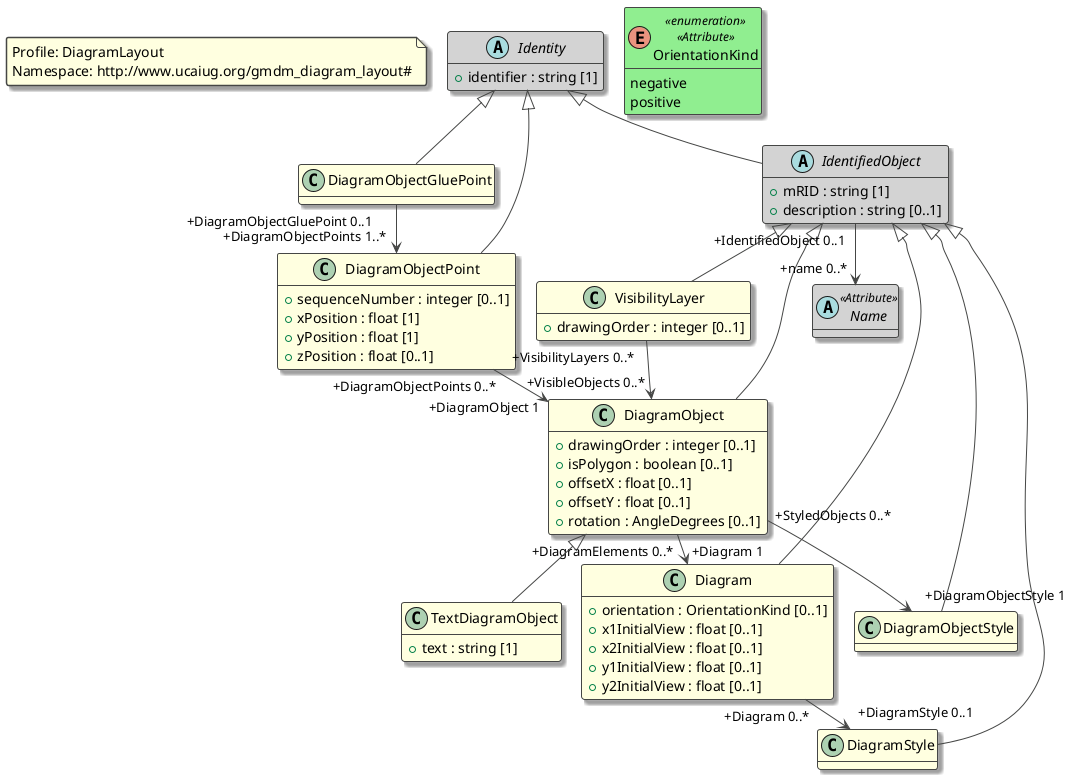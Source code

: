 @startuml
top to bottom direction
hide empty methods

' Here we adjust the horizontal spacing for better spatial rendering (the PlantUML default is ~20)
skinparam nodesep 20
' Here we adjust the vertical spacing for better spatial rendering (the PlantUML default is ~30)
skinparam ranksep 30

skinparam BackgroundColor #FFFFFF
skinparam shadowing false
skinparam RoundCorner 5
skinparam BorderColor #454645
skinparam ArrowColor #454645
skinparam FontColor #000000

skinparam class {
  ' Concrete classes style definition
  BackgroundColor #FFFFE0
  FontColor #000000
  AttributeFontColor #000000
  StereotypeFontColor #000000
  HeaderFontColor #000000
  BorderColor #454645
  BorderThickness 1
  
  ' Abstract classes style definition
  BackgroundColor<<abstract>> #D3D3D3
  FontColor<<abstract>> #000000
  AttributeFontColor<<abstract>> #000000
  StereotypeFontColor<<abstract>> #000000
  HeaderFontColor<<abstract>> #000000
  BorderColor<<abstract>> #454645
  BorderThickness<<abstract>> 1
  
  ' Enumerations style definition
  BackgroundColor<<enumeration>> #90EE90
  FontColor<<enumeration>> #000000
  AttributeFontColor<<enumeration>> #000000
  StereotypeFontColor<<enumeration>> #000000
  HeaderFontColor <<enumeration>> #000000
  BorderColor<<enumeration>> #454645
  BorderThickness<<enumeration>> 1
  
  ' CIMDatatypes style definition
  BackgroundColor<<CIMDatatype>> #FFEBCD
  FontColor<<CIMDatatype>> #000000
  AttributeFontColor<<CIMDatatype>> #000000
  StereotypeFontColor<<CIMDatatype>> #000000
  HeaderFontColor<<CIMDatatype>> #000000
  BorderColor<<CIMDatatype>> #454645
  BorderThickness<<CIMDatatype>> 1
  
  ' Compound classes style definition
  BackgroundColor<<Compound>> #FFEBCD
  FontColor<<Compound>> #000000
  AttributeFontColor<<Compound>> #000000
  StereotypeFontColor<<Compound>> #000000
  HeaderFontColor<<Compound>> #000000
  BorderColor<<Compound>> #454645
  BorderThickness<<Compound>> 1
  
  ' Primitive classes style definition
  BackgroundColor<<Primitive>> #E6E6FF
  FontColor<<Primitive>> #000000
  AttributeFontColor<<Primitive>> #000000
  StereotypeFontColor<<Primitive>> #000000
  HeaderFontColor<<Primitive>> #000000
  BorderColor<<Primitive>> #454645
  BorderThickness<<Primitive>> 1
  
  ' Errors classes style definition
  BackgroundColor<<error>> #FFC0CB
  FontColor<<error>> #000000
  AttributeFontColor<<error>> #000000
  StereotypeFontColor<<error>> #000000
  HeaderFontColor<<error>> #000000
  BorderColor<<error>> #454645
  BorderThickness<<error>> 1
}
skinparam shadowing true

hide <<abstract>> stereotype
hide <<error>> stereotype


skinparam note {
  BorderColor #454645
  BorderThickness 1.5
  FontSize 14
  Font Bold
  FontColor #000000
}
' Add a note towards the upper left corner of the diagram
note as DiagramLayoutNote #lightyellow
   Profile: DiagramLayout
   Namespace: http://www.ucaiug.org/gmdm_diagram_layout#
end note

' Diagram inherits from IdentifiedObject
class Diagram   {
   +orientation : OrientationKind [0..1]
   +x1InitialView : float [0..1]
   +x2InitialView : float [0..1]
   +y1InitialView : float [0..1]
   +y2InitialView : float [0..1]
}

IdentifiedObject <|-- Diagram
Diagram "+Diagram 0..*" --> "+DiagramStyle 0..1" DiagramStyle

' DiagramObject inherits from IdentifiedObject
class DiagramObject   {
   +drawingOrder : integer [0..1]
   +isPolygon : boolean [0..1]
   +offsetX : float [0..1]
   +offsetY : float [0..1]
   +rotation : AngleDegrees [0..1]
}

IdentifiedObject <|-- DiagramObject
DiagramObject "+DiagramElements 0..*" --> "+Diagram 1" Diagram
DiagramObject "+StyledObjects 0..*" --> "+DiagramObjectStyle 1" DiagramObjectStyle

' DiagramObjectGluePoint inherits from Identity
class DiagramObjectGluePoint   {
}

Identity <|-- DiagramObjectGluePoint
DiagramObjectGluePoint "+DiagramObjectGluePoint 0..1" --> "+DiagramObjectPoints 1..*" DiagramObjectPoint

' DiagramObjectPoint inherits from Identity
class DiagramObjectPoint   {
   +sequenceNumber : integer [0..1]
   +xPosition : float [1]
   +yPosition : float [1]
   +zPosition : float [0..1]
}

Identity <|-- DiagramObjectPoint
DiagramObjectPoint "+DiagramObjectPoints 0..*" --> "+DiagramObject 1" DiagramObject

' DiagramObjectStyle inherits from IdentifiedObject
class DiagramObjectStyle   {
}

IdentifiedObject <|-- DiagramObjectStyle

' DiagramStyle inherits from IdentifiedObject
class DiagramStyle   {
}

IdentifiedObject <|-- DiagramStyle

' IdentifiedObject inherits from Identity
abstract class IdentifiedObject  <<abstract>> {
   +mRID : string [1]
   +description : string [0..1]
}

Identity <|-- IdentifiedObject
IdentifiedObject "+IdentifiedObject 0..1" --> "+name 0..*" Name

' Identity
abstract class Identity  <<abstract>> {
   +identifier : string [1]
}


' Name
abstract class Name <<Attribute>> <<abstract>> {
}


' Enumeration OrientationKind
enum OrientationKind <<enumeration>><<Attribute>>  {
   negative
   positive
}

' TextDiagramObject inherits from DiagramObject
class TextDiagramObject   {
   +text : string [1]
}

DiagramObject <|-- TextDiagramObject

' VisibilityLayer inherits from IdentifiedObject
class VisibilityLayer   {
   +drawingOrder : integer [0..1]
}

IdentifiedObject <|-- VisibilityLayer
VisibilityLayer "+VisibilityLayers 0..*" --> "+VisibleObjects 0..*" DiagramObject

@enduml
